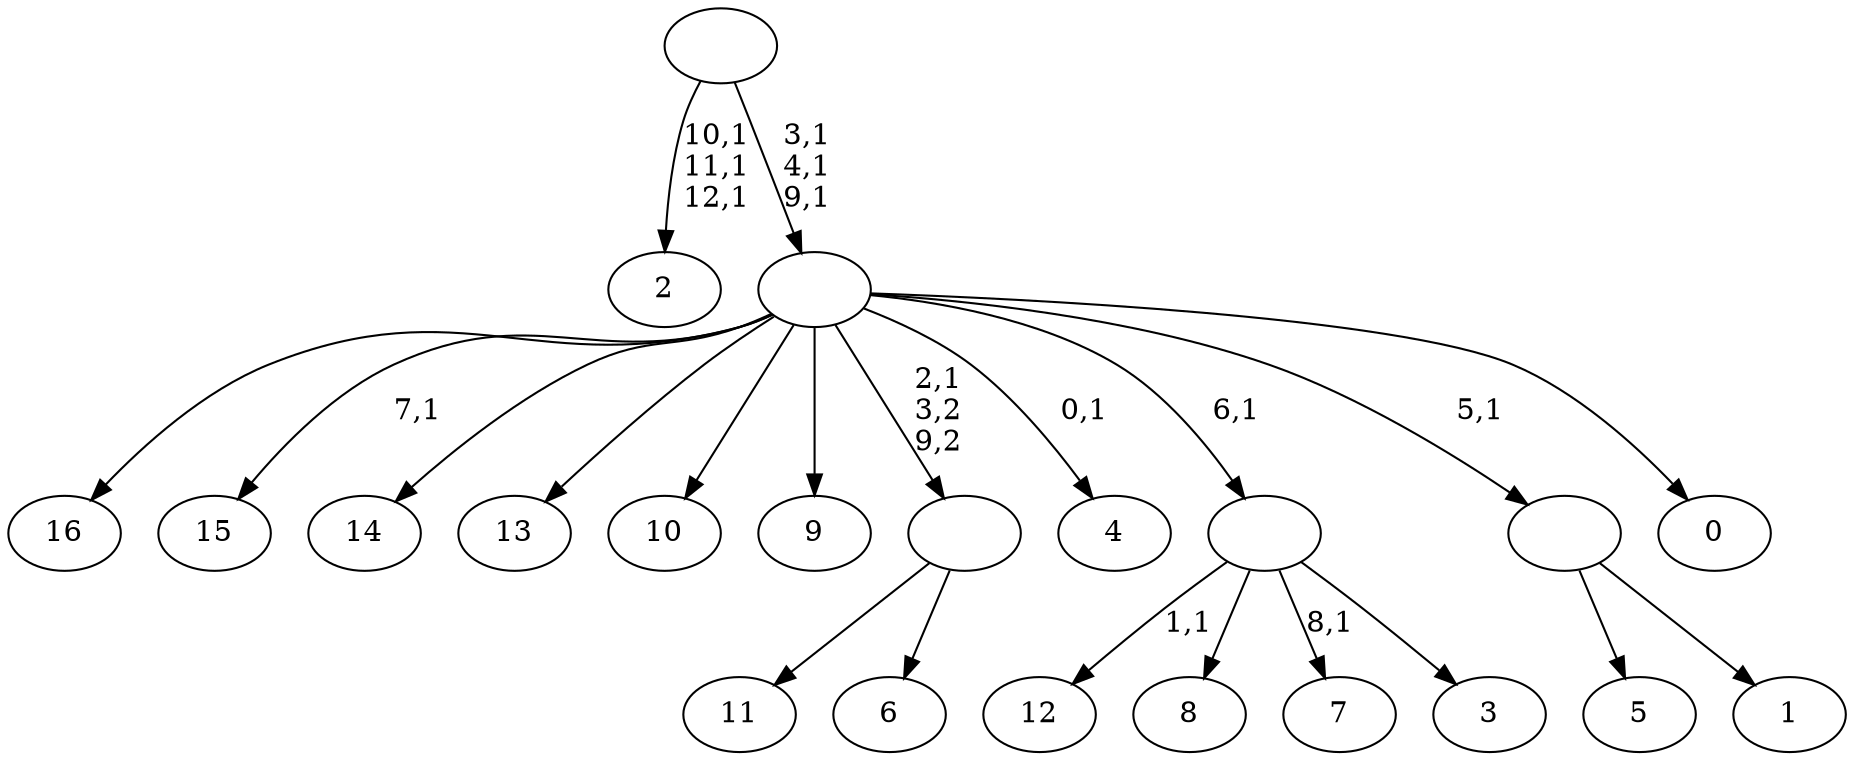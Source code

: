 digraph T {
	30 [label="16"]
	29 [label="15"]
	27 [label="14"]
	26 [label="13"]
	25 [label="12"]
	23 [label="11"]
	22 [label="10"]
	21 [label="9"]
	20 [label="8"]
	19 [label="7"]
	17 [label="6"]
	16 [label=""]
	15 [label="5"]
	14 [label="4"]
	12 [label="3"]
	11 [label=""]
	10 [label="2"]
	6 [label="1"]
	5 [label=""]
	4 [label="0"]
	3 [label=""]
	0 [label=""]
	16 -> 23 [label=""]
	16 -> 17 [label=""]
	11 -> 19 [label="8,1"]
	11 -> 25 [label="1,1"]
	11 -> 20 [label=""]
	11 -> 12 [label=""]
	5 -> 15 [label=""]
	5 -> 6 [label=""]
	3 -> 14 [label="0,1"]
	3 -> 29 [label="7,1"]
	3 -> 30 [label=""]
	3 -> 27 [label=""]
	3 -> 26 [label=""]
	3 -> 22 [label=""]
	3 -> 21 [label=""]
	3 -> 16 [label="2,1\n3,2\n9,2"]
	3 -> 11 [label="6,1"]
	3 -> 5 [label="5,1"]
	3 -> 4 [label=""]
	0 -> 3 [label="3,1\n4,1\n9,1"]
	0 -> 10 [label="10,1\n11,1\n12,1"]
}
